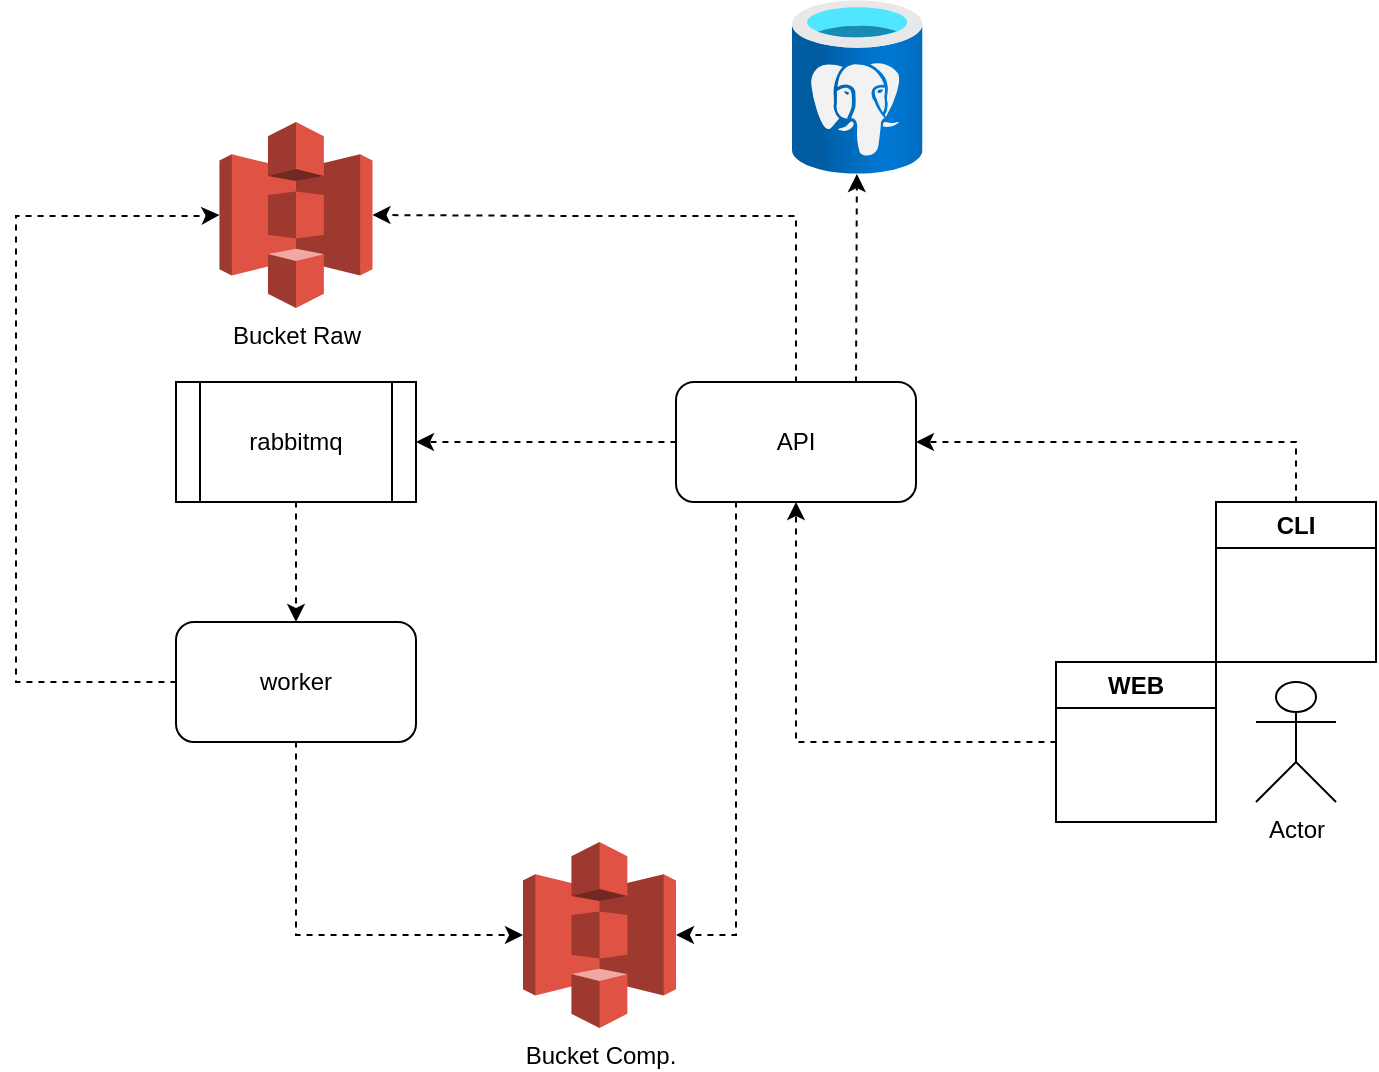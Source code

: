 <mxfile version="24.4.0" type="device">
  <diagram name="Page-1" id="50VXK4QM6J6yBd6pmoT3">
    <mxGraphModel dx="958" dy="760" grid="1" gridSize="10" guides="1" tooltips="1" connect="1" arrows="1" fold="1" page="1" pageScale="1" pageWidth="850" pageHeight="1100" math="0" shadow="0">
      <root>
        <mxCell id="0" />
        <mxCell id="1" parent="0" />
        <mxCell id="fUAqcGrtkWz72kZ-hdOK-5" style="edgeStyle=orthogonalEdgeStyle;rounded=0;orthogonalLoop=1;jettySize=auto;html=1;entryX=1;entryY=0.5;entryDx=0;entryDy=0;dashed=1;flowAnimation=1;shadow=0;flowAnimationDuration=600;" edge="1" parent="1" source="fUAqcGrtkWz72kZ-hdOK-1" target="fUAqcGrtkWz72kZ-hdOK-4">
          <mxGeometry relative="1" as="geometry" />
        </mxCell>
        <mxCell id="fUAqcGrtkWz72kZ-hdOK-12" style="edgeStyle=orthogonalEdgeStyle;rounded=0;orthogonalLoop=1;jettySize=auto;html=1;dashed=1;entryX=1;entryY=0.5;entryDx=0;entryDy=0;entryPerimeter=0;flowAnimation=1;shadow=0;flowAnimationDuration=600;" edge="1" parent="1" source="fUAqcGrtkWz72kZ-hdOK-1" target="fUAqcGrtkWz72kZ-hdOK-25">
          <mxGeometry relative="1" as="geometry">
            <mxPoint x="220" y="190" as="targetPoint" />
            <Array as="points">
              <mxPoint x="430" y="257" />
              <mxPoint x="320" y="257" />
            </Array>
          </mxGeometry>
        </mxCell>
        <mxCell id="fUAqcGrtkWz72kZ-hdOK-17" style="edgeStyle=orthogonalEdgeStyle;rounded=0;orthogonalLoop=1;jettySize=auto;html=1;dashed=1;entryX=1;entryY=0.5;entryDx=0;entryDy=0;entryPerimeter=0;flowAnimation=1;shadow=0;flowAnimationDuration=600;" edge="1" parent="1" source="fUAqcGrtkWz72kZ-hdOK-1" target="fUAqcGrtkWz72kZ-hdOK-23">
          <mxGeometry relative="1" as="geometry">
            <mxPoint x="340" y="530" as="targetPoint" />
            <Array as="points">
              <mxPoint x="400" y="617" />
            </Array>
          </mxGeometry>
        </mxCell>
        <mxCell id="fUAqcGrtkWz72kZ-hdOK-1" value="API" style="rounded=1;whiteSpace=wrap;html=1;" vertex="1" parent="1">
          <mxGeometry x="370" y="340" width="120" height="60" as="geometry" />
        </mxCell>
        <mxCell id="fUAqcGrtkWz72kZ-hdOK-3" value="" style="endArrow=classic;html=1;rounded=0;exitX=0.75;exitY=0;exitDx=0;exitDy=0;dashed=1;flowAnimation=1;shadow=0;flowAnimationDuration=600;" edge="1" parent="1" source="fUAqcGrtkWz72kZ-hdOK-1" target="fUAqcGrtkWz72kZ-hdOK-26">
          <mxGeometry width="50" height="50" relative="1" as="geometry">
            <mxPoint x="400" y="420" as="sourcePoint" />
            <mxPoint x="459" y="240" as="targetPoint" />
          </mxGeometry>
        </mxCell>
        <mxCell id="fUAqcGrtkWz72kZ-hdOK-14" style="edgeStyle=orthogonalEdgeStyle;rounded=0;orthogonalLoop=1;jettySize=auto;html=1;entryX=0.5;entryY=0;entryDx=0;entryDy=0;dashed=1;flowAnimation=1;shadow=0;flowAnimationDuration=600;" edge="1" parent="1" source="fUAqcGrtkWz72kZ-hdOK-4" target="fUAqcGrtkWz72kZ-hdOK-13">
          <mxGeometry relative="1" as="geometry" />
        </mxCell>
        <mxCell id="fUAqcGrtkWz72kZ-hdOK-4" value="rabbitmq" style="shape=process;whiteSpace=wrap;html=1;backgroundOutline=1;" vertex="1" parent="1">
          <mxGeometry x="120" y="340" width="120" height="60" as="geometry" />
        </mxCell>
        <mxCell id="fUAqcGrtkWz72kZ-hdOK-7" style="edgeStyle=orthogonalEdgeStyle;rounded=0;orthogonalLoop=1;jettySize=auto;html=1;entryX=1;entryY=0.5;entryDx=0;entryDy=0;dashed=1;flowAnimation=1;shadow=0;flowAnimationDuration=600;" edge="1" parent="1" source="fUAqcGrtkWz72kZ-hdOK-6" target="fUAqcGrtkWz72kZ-hdOK-1">
          <mxGeometry relative="1" as="geometry">
            <Array as="points">
              <mxPoint x="680" y="370" />
            </Array>
          </mxGeometry>
        </mxCell>
        <mxCell id="fUAqcGrtkWz72kZ-hdOK-6" value="CLI" style="swimlane;whiteSpace=wrap;html=1;" vertex="1" parent="1">
          <mxGeometry x="640" y="400" width="80" height="80" as="geometry" />
        </mxCell>
        <mxCell id="fUAqcGrtkWz72kZ-hdOK-8" value="Actor" style="shape=umlActor;verticalLabelPosition=bottom;verticalAlign=top;html=1;outlineConnect=0;" vertex="1" parent="1">
          <mxGeometry x="660" y="490" width="40" height="60" as="geometry" />
        </mxCell>
        <mxCell id="fUAqcGrtkWz72kZ-hdOK-27" style="edgeStyle=orthogonalEdgeStyle;rounded=0;orthogonalLoop=1;jettySize=auto;html=1;entryX=0.5;entryY=1;entryDx=0;entryDy=0;dashed=1;flowAnimation=1;flowAnimationDuration=600;" edge="1" parent="1" source="fUAqcGrtkWz72kZ-hdOK-9" target="fUAqcGrtkWz72kZ-hdOK-1">
          <mxGeometry relative="1" as="geometry" />
        </mxCell>
        <mxCell id="fUAqcGrtkWz72kZ-hdOK-9" value="WEB" style="swimlane;whiteSpace=wrap;html=1;" vertex="1" parent="1">
          <mxGeometry x="560" y="480" width="80" height="80" as="geometry" />
        </mxCell>
        <mxCell id="fUAqcGrtkWz72kZ-hdOK-15" style="edgeStyle=orthogonalEdgeStyle;rounded=0;orthogonalLoop=1;jettySize=auto;html=1;dashed=1;entryX=0;entryY=0.5;entryDx=0;entryDy=0;entryPerimeter=0;flowAnimation=1;shadow=0;flowAnimationDuration=600;" edge="1" parent="1" source="fUAqcGrtkWz72kZ-hdOK-13" target="fUAqcGrtkWz72kZ-hdOK-25">
          <mxGeometry relative="1" as="geometry">
            <mxPoint x="90" y="180" as="targetPoint" />
            <Array as="points">
              <mxPoint x="40" y="490" />
              <mxPoint x="40" y="257" />
              <mxPoint x="131" y="257" />
            </Array>
          </mxGeometry>
        </mxCell>
        <mxCell id="fUAqcGrtkWz72kZ-hdOK-13" value="worker" style="rounded=1;whiteSpace=wrap;html=1;" vertex="1" parent="1">
          <mxGeometry x="120" y="460" width="120" height="60" as="geometry" />
        </mxCell>
        <mxCell id="fUAqcGrtkWz72kZ-hdOK-23" value="Bucket Comp." style="outlineConnect=0;dashed=0;verticalLabelPosition=bottom;verticalAlign=top;align=center;html=1;shape=mxgraph.aws3.s3;fillColor=#E05243;gradientColor=none;" vertex="1" parent="1">
          <mxGeometry x="293.5" y="570" width="76.5" height="93" as="geometry" />
        </mxCell>
        <mxCell id="fUAqcGrtkWz72kZ-hdOK-24" style="edgeStyle=orthogonalEdgeStyle;rounded=0;orthogonalLoop=1;jettySize=auto;html=1;entryX=0;entryY=0.5;entryDx=0;entryDy=0;entryPerimeter=0;dashed=1;flowAnimation=1;shadow=0;flowAnimationDuration=600;" edge="1" parent="1" source="fUAqcGrtkWz72kZ-hdOK-13" target="fUAqcGrtkWz72kZ-hdOK-23">
          <mxGeometry relative="1" as="geometry">
            <Array as="points">
              <mxPoint x="180" y="617" />
            </Array>
          </mxGeometry>
        </mxCell>
        <mxCell id="fUAqcGrtkWz72kZ-hdOK-25" value="&lt;div&gt;&lt;span style=&quot;background-color: initial;&quot;&gt;Bucket Raw&lt;/span&gt;&lt;br&gt;&lt;/div&gt;" style="outlineConnect=0;dashed=0;verticalLabelPosition=bottom;verticalAlign=top;align=center;html=1;shape=mxgraph.aws3.s3;fillColor=#E05243;gradientColor=none;" vertex="1" parent="1">
          <mxGeometry x="141.75" y="210" width="76.5" height="93" as="geometry" />
        </mxCell>
        <mxCell id="fUAqcGrtkWz72kZ-hdOK-26" value="" style="image;aspect=fixed;html=1;points=[];align=center;fontSize=12;image=img/lib/azure2/databases/Azure_Database_PostgreSQL_Server.svg;" vertex="1" parent="1">
          <mxGeometry x="428" y="149" width="65.25" height="87" as="geometry" />
        </mxCell>
      </root>
    </mxGraphModel>
  </diagram>
</mxfile>
